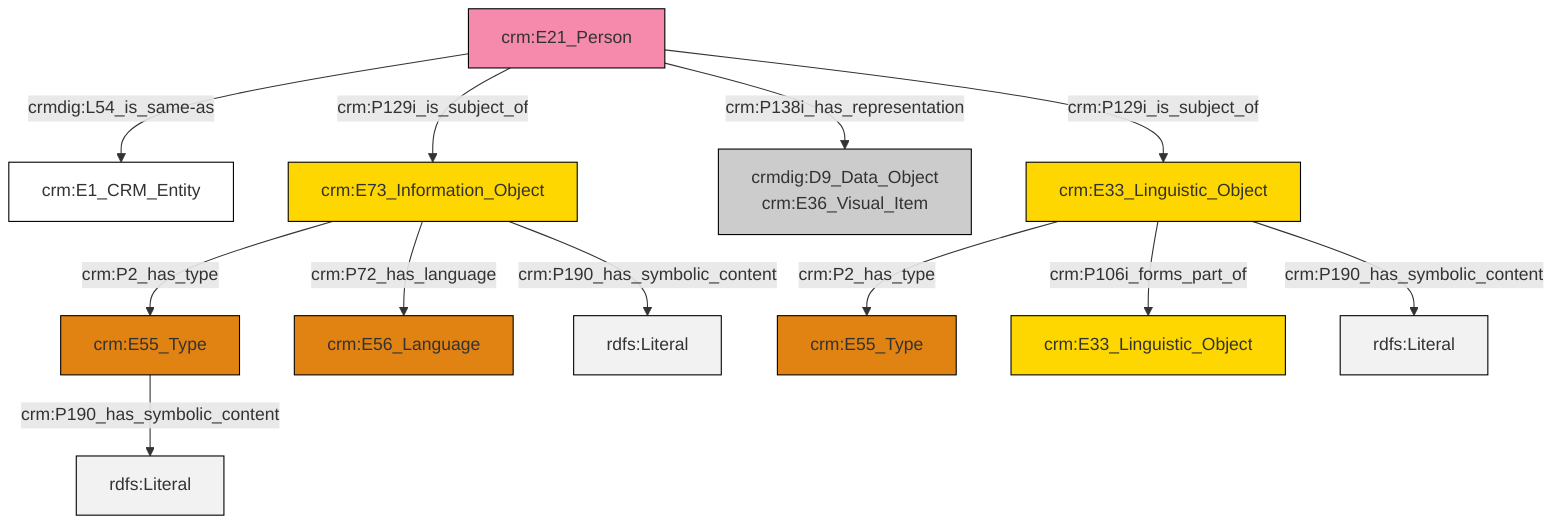 graph TD
classDef Literal fill:#f2f2f2,stroke:#000000;
classDef CRM_Entity fill:#FFFFFF,stroke:#000000;
classDef Temporal_Entity fill:#00C9E6, stroke:#000000;
classDef Type fill:#E18312, stroke:#000000;
classDef Time-Span fill:#2C9C91, stroke:#000000;
classDef Appellation fill:#FFEB7F, stroke:#000000;
classDef Place fill:#008836, stroke:#000000;
classDef Persistent_Item fill:#B266B2, stroke:#000000;
classDef Conceptual_Object fill:#FFD700, stroke:#000000;
classDef Physical_Thing fill:#D2B48C, stroke:#000000;
classDef Actor fill:#f58aad, stroke:#000000;
classDef PC_Classes fill:#4ce600, stroke:#000000;
classDef Multi fill:#cccccc,stroke:#000000;

0["crm:E33_Linguistic_Object"]:::Conceptual_Object -->|crm:P2_has_type| 1["crm:E55_Type"]:::Type
0["crm:E33_Linguistic_Object"]:::Conceptual_Object -->|crm:P106i_forms_part_of| 2["crm:E33_Linguistic_Object"]:::Conceptual_Object
5["crm:E55_Type"]:::Type -->|crm:P190_has_symbolic_content| 7[rdfs:Literal]:::Literal
12["crm:E73_Information_Object"]:::Conceptual_Object -->|crm:P2_has_type| 5["crm:E55_Type"]:::Type
0["crm:E33_Linguistic_Object"]:::Conceptual_Object -->|crm:P190_has_symbolic_content| 14[rdfs:Literal]:::Literal
10["crm:E21_Person"]:::Actor -->|crmdig:L54_is_same-as| 3["crm:E1_CRM_Entity"]:::CRM_Entity
10["crm:E21_Person"]:::Actor -->|crm:P129i_is_subject_of| 12["crm:E73_Information_Object"]:::Conceptual_Object
10["crm:E21_Person"]:::Actor -->|crm:P138i_has_representation| 15["crmdig:D9_Data_Object<br>crm:E36_Visual_Item"]:::Multi
12["crm:E73_Information_Object"]:::Conceptual_Object -->|crm:P72_has_language| 20["crm:E56_Language"]:::Type
10["crm:E21_Person"]:::Actor -->|crm:P129i_is_subject_of| 0["crm:E33_Linguistic_Object"]:::Conceptual_Object
12["crm:E73_Information_Object"]:::Conceptual_Object -->|crm:P190_has_symbolic_content| 22[rdfs:Literal]:::Literal